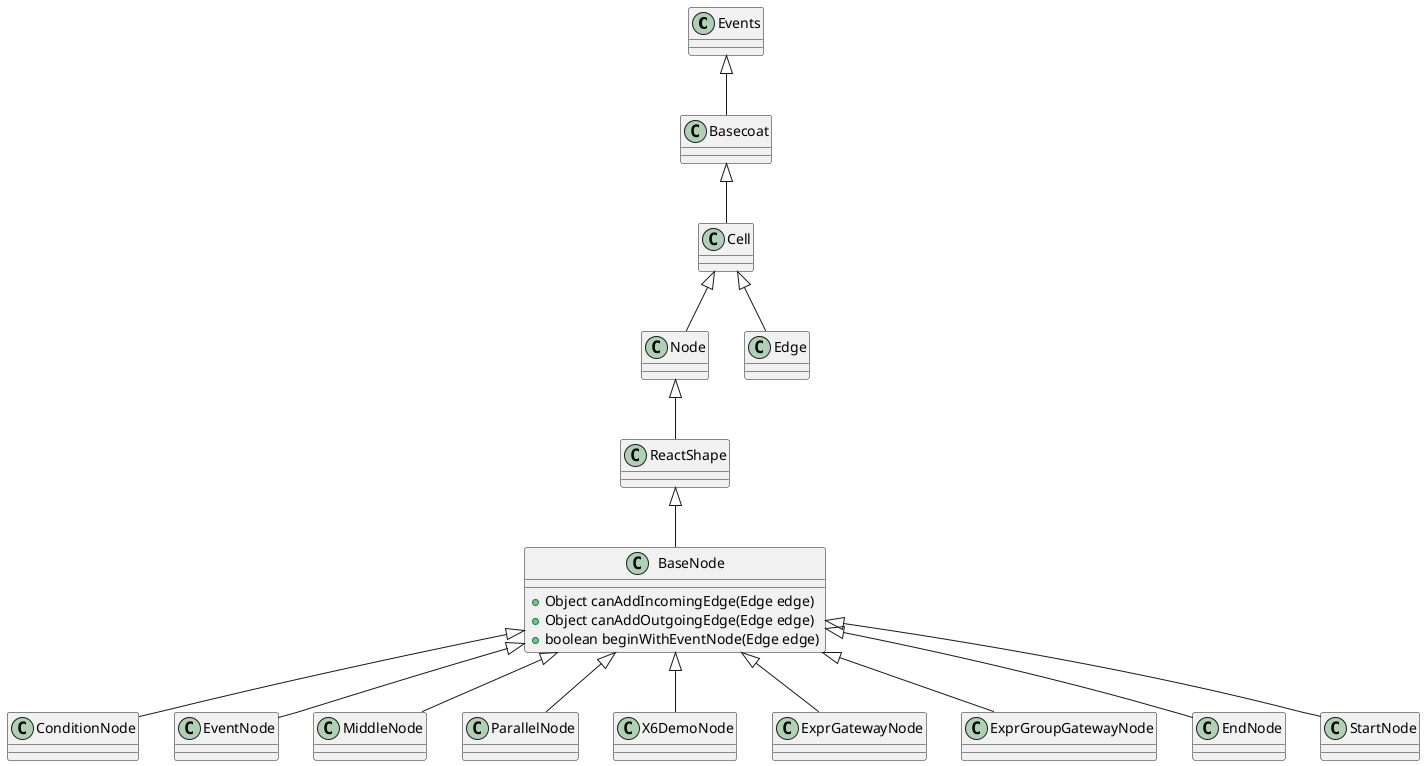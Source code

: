 @startuml Bizui业务节点
    class Events {}

    Events <|-- Basecoat
    class Basecoat {}

    Basecoat <|-- Cell
    class Cell {}

    Cell <|-- Node
    Cell <|-- Edge
    class Node {}
    class Edge {}

    Node <|-- ReactShape
    class ReactShape {}

    ReactShape <|-- BaseNode
    class BaseNode {
        + Object canAddIncomingEdge(Edge edge)
        + Object canAddOutgoingEdge(Edge edge)
        + boolean beginWithEventNode(Edge edge)
    }

    BaseNode <|-- ConditionNode
    class ConditionNode {}

    BaseNode <|-- EventNode
    class EventNode {}

    BaseNode <|-- MiddleNode
    class MiddleNode {}

    BaseNode <|-- ParallelNode
    class ParallelNode {}

    BaseNode <|-- X6DemoNode
    class X6DemoNode {}

    BaseNode <|-- ExprGatewayNode
    class ExprGatewayNode {}

    BaseNode <|-- ExprGroupGatewayNode
    class ExprGroupGatewayNode {}



    BaseNode <|-- EndNode
    class EndNode {}

    BaseNode <|-- StartNode
    class StartNode {}
@enduml